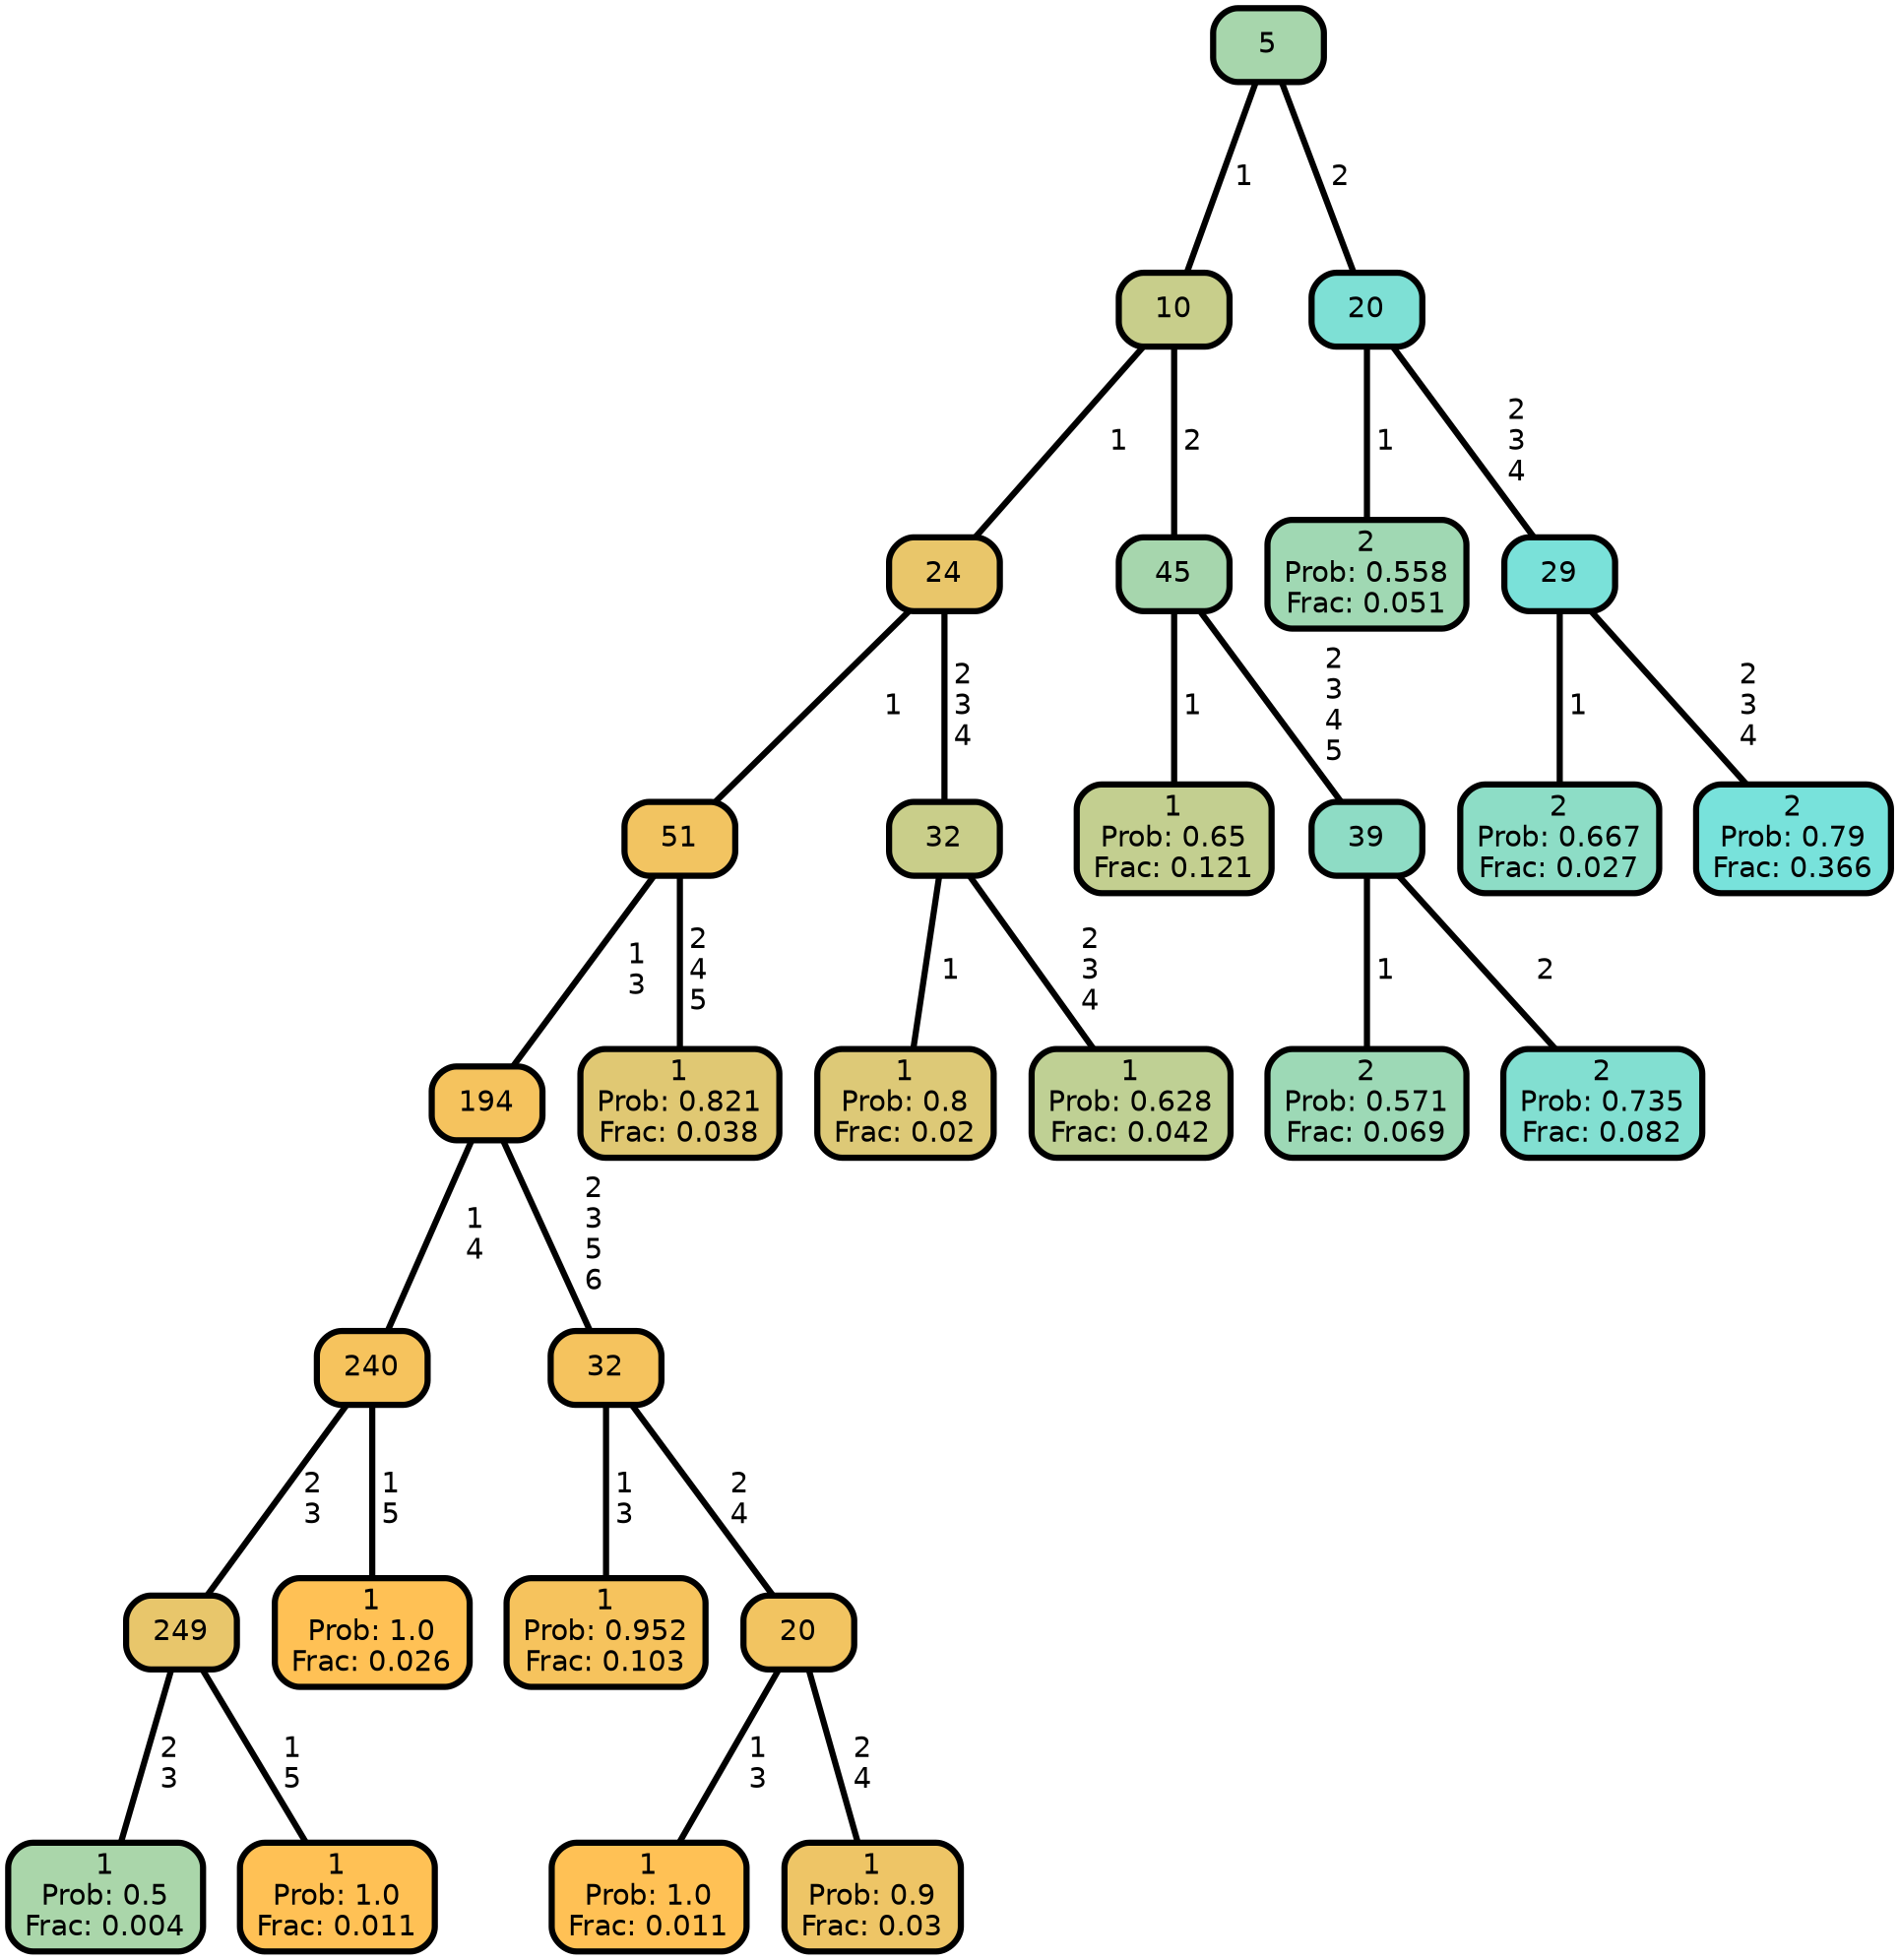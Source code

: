 graph Tree {
node [shape=box, style="filled, rounded",color="black",penwidth="3",fontcolor="black",                 fontname=helvetica] ;
graph [ranksep="0 equally", splines=straight,                 bgcolor=transparent, dpi=200] ;
edge [fontname=helvetica, color=black] ;
0 [label="1
Prob: 0.5
Frac: 0.004", fillcolor="#aad6aa"] ;
1 [label="249", fillcolor="#e8c66b"] ;
2 [label="1
Prob: 1.0
Frac: 0.011", fillcolor="#ffc155"] ;
3 [label="240", fillcolor="#f6c35d"] ;
4 [label="1
Prob: 1.0
Frac: 0.026", fillcolor="#ffc155"] ;
5 [label="194", fillcolor="#f5c35e"] ;
6 [label="1
Prob: 0.952
Frac: 0.103", fillcolor="#f6c35d"] ;
7 [label="32", fillcolor="#f5c35e"] ;
8 [label="1
Prob: 1.0
Frac: 0.011", fillcolor="#ffc155"] ;
9 [label="20", fillcolor="#f2c461"] ;
10 [label="1
Prob: 0.9
Frac: 0.03", fillcolor="#eec566"] ;
11 [label="51", fillcolor="#f2c461"] ;
12 [label="1
Prob: 0.821
Frac: 0.038", fillcolor="#e0c873"] ;
13 [label="24", fillcolor="#e9c66a"] ;
14 [label="1
Prob: 0.8
Frac: 0.02", fillcolor="#ddc977"] ;
15 [label="32", fillcolor="#c9ce8a"] ;
16 [label="1
Prob: 0.628
Frac: 0.042", fillcolor="#bfd094"] ;
17 [label="10", fillcolor="#c8ce8b"] ;
18 [label="1
Prob: 0.65
Frac: 0.121", fillcolor="#c3cf90"] ;
19 [label="45", fillcolor="#a6d6ad"] ;
20 [label="2
Prob: 0.571
Frac: 0.069", fillcolor="#9dd9b6"] ;
21 [label="39", fillcolor="#8edcc5"] ;
22 [label="2
Prob: 0.735
Frac: 0.082", fillcolor="#82dfd1"] ;
23 [label="5", fillcolor="#a7d6ac"] ;
24 [label="2
Prob: 0.558
Frac: 0.051", fillcolor="#a0d8b3"] ;
25 [label="20", fillcolor="#7ee0d5"] ;
26 [label="2
Prob: 0.667
Frac: 0.027", fillcolor="#8dddc6"] ;
27 [label="29", fillcolor="#7ae1d9"] ;
28 [label="2
Prob: 0.79
Frac: 0.366", fillcolor="#78e2db"] ;
1 -- 0 [label=" 2\n 3",penwidth=3] ;
1 -- 2 [label=" 1\n 5",penwidth=3] ;
3 -- 1 [label=" 2\n 3",penwidth=3] ;
3 -- 4 [label=" 1\n 5",penwidth=3] ;
5 -- 3 [label=" 1\n 4",penwidth=3] ;
5 -- 7 [label=" 2\n 3\n 5\n 6",penwidth=3] ;
7 -- 6 [label=" 1\n 3",penwidth=3] ;
7 -- 9 [label=" 2\n 4",penwidth=3] ;
9 -- 8 [label=" 1\n 3",penwidth=3] ;
9 -- 10 [label=" 2\n 4",penwidth=3] ;
11 -- 5 [label=" 1\n 3",penwidth=3] ;
11 -- 12 [label=" 2\n 4\n 5",penwidth=3] ;
13 -- 11 [label=" 1",penwidth=3] ;
13 -- 15 [label=" 2\n 3\n 4",penwidth=3] ;
15 -- 14 [label=" 1",penwidth=3] ;
15 -- 16 [label=" 2\n 3\n 4",penwidth=3] ;
17 -- 13 [label=" 1",penwidth=3] ;
17 -- 19 [label=" 2",penwidth=3] ;
19 -- 18 [label=" 1",penwidth=3] ;
19 -- 21 [label=" 2\n 3\n 4\n 5",penwidth=3] ;
21 -- 20 [label=" 1",penwidth=3] ;
21 -- 22 [label=" 2",penwidth=3] ;
23 -- 17 [label=" 1",penwidth=3] ;
23 -- 25 [label=" 2",penwidth=3] ;
25 -- 24 [label=" 1",penwidth=3] ;
25 -- 27 [label=" 2\n 3\n 4",penwidth=3] ;
27 -- 26 [label=" 1",penwidth=3] ;
27 -- 28 [label=" 2\n 3\n 4",penwidth=3] ;
{rank = same;}}